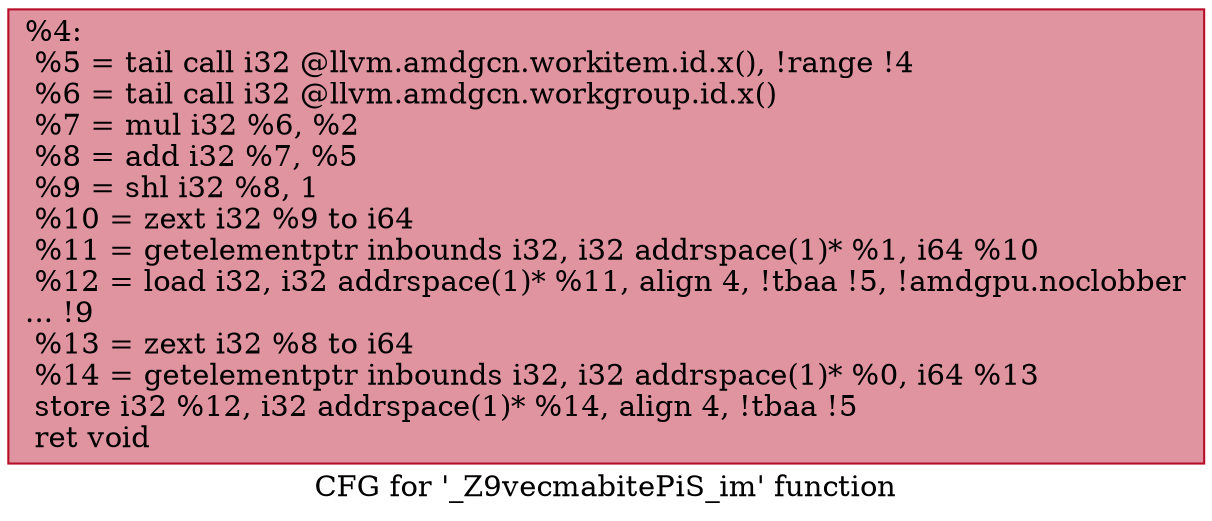 digraph "CFG for '_Z9vecmabitePiS_im' function" {
	label="CFG for '_Z9vecmabitePiS_im' function";

	Node0x5974d80 [shape=record,color="#b70d28ff", style=filled, fillcolor="#b70d2870",label="{%4:\l  %5 = tail call i32 @llvm.amdgcn.workitem.id.x(), !range !4\l  %6 = tail call i32 @llvm.amdgcn.workgroup.id.x()\l  %7 = mul i32 %6, %2\l  %8 = add i32 %7, %5\l  %9 = shl i32 %8, 1\l  %10 = zext i32 %9 to i64\l  %11 = getelementptr inbounds i32, i32 addrspace(1)* %1, i64 %10\l  %12 = load i32, i32 addrspace(1)* %11, align 4, !tbaa !5, !amdgpu.noclobber\l... !9\l  %13 = zext i32 %8 to i64\l  %14 = getelementptr inbounds i32, i32 addrspace(1)* %0, i64 %13\l  store i32 %12, i32 addrspace(1)* %14, align 4, !tbaa !5\l  ret void\l}"];
}
